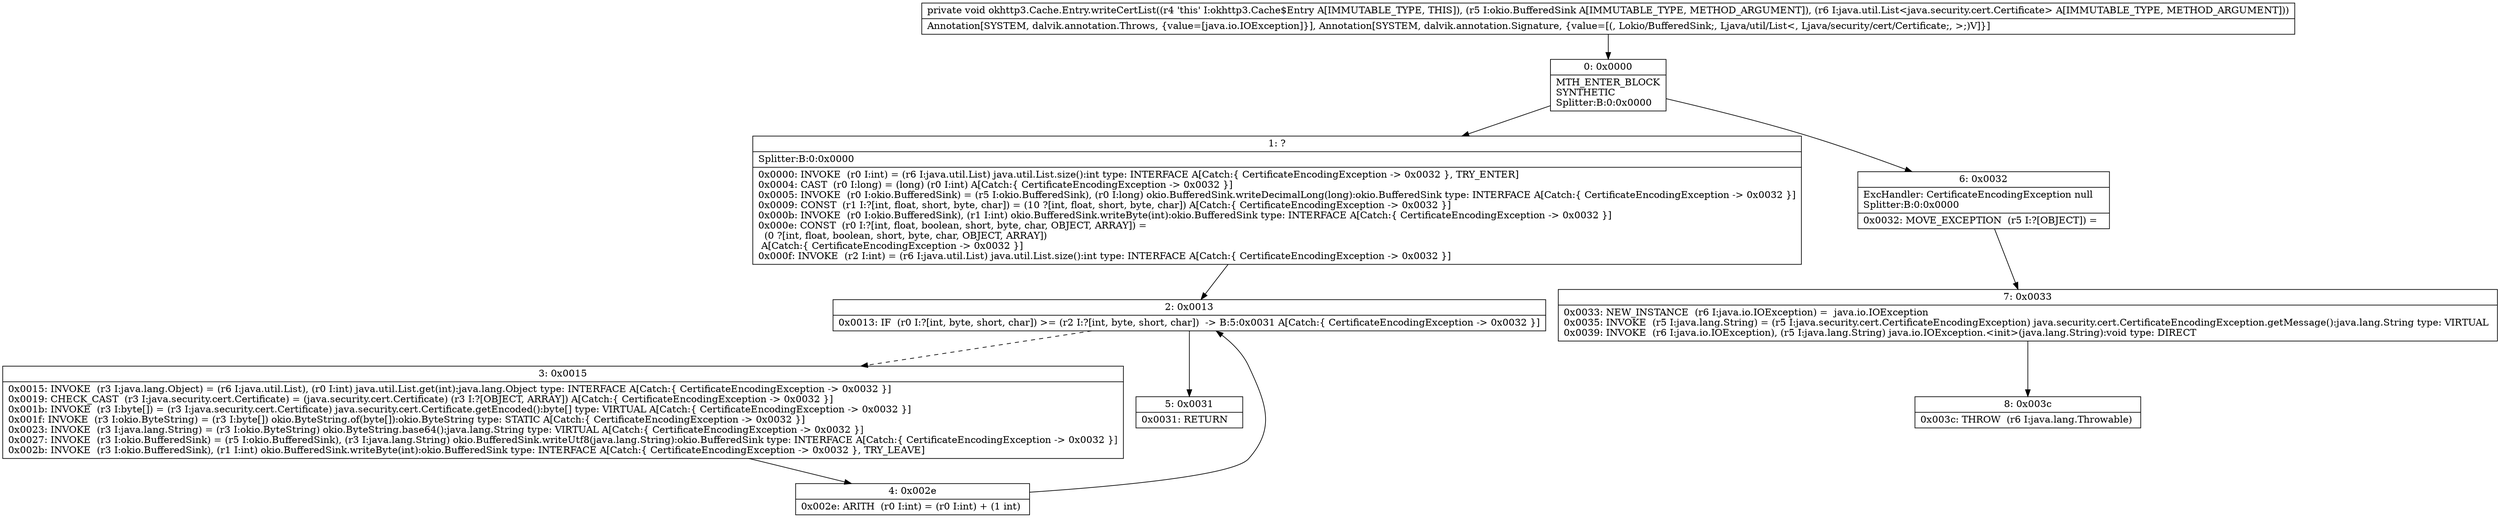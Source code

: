 digraph "CFG forokhttp3.Cache.Entry.writeCertList(Lokio\/BufferedSink;Ljava\/util\/List;)V" {
Node_0 [shape=record,label="{0\:\ 0x0000|MTH_ENTER_BLOCK\lSYNTHETIC\lSplitter:B:0:0x0000\l}"];
Node_1 [shape=record,label="{1\:\ ?|Splitter:B:0:0x0000\l|0x0000: INVOKE  (r0 I:int) = (r6 I:java.util.List) java.util.List.size():int type: INTERFACE A[Catch:\{ CertificateEncodingException \-\> 0x0032 \}, TRY_ENTER]\l0x0004: CAST  (r0 I:long) = (long) (r0 I:int) A[Catch:\{ CertificateEncodingException \-\> 0x0032 \}]\l0x0005: INVOKE  (r0 I:okio.BufferedSink) = (r5 I:okio.BufferedSink), (r0 I:long) okio.BufferedSink.writeDecimalLong(long):okio.BufferedSink type: INTERFACE A[Catch:\{ CertificateEncodingException \-\> 0x0032 \}]\l0x0009: CONST  (r1 I:?[int, float, short, byte, char]) = (10 ?[int, float, short, byte, char]) A[Catch:\{ CertificateEncodingException \-\> 0x0032 \}]\l0x000b: INVOKE  (r0 I:okio.BufferedSink), (r1 I:int) okio.BufferedSink.writeByte(int):okio.BufferedSink type: INTERFACE A[Catch:\{ CertificateEncodingException \-\> 0x0032 \}]\l0x000e: CONST  (r0 I:?[int, float, boolean, short, byte, char, OBJECT, ARRAY]) = \l  (0 ?[int, float, boolean, short, byte, char, OBJECT, ARRAY])\l A[Catch:\{ CertificateEncodingException \-\> 0x0032 \}]\l0x000f: INVOKE  (r2 I:int) = (r6 I:java.util.List) java.util.List.size():int type: INTERFACE A[Catch:\{ CertificateEncodingException \-\> 0x0032 \}]\l}"];
Node_2 [shape=record,label="{2\:\ 0x0013|0x0013: IF  (r0 I:?[int, byte, short, char]) \>= (r2 I:?[int, byte, short, char])  \-\> B:5:0x0031 A[Catch:\{ CertificateEncodingException \-\> 0x0032 \}]\l}"];
Node_3 [shape=record,label="{3\:\ 0x0015|0x0015: INVOKE  (r3 I:java.lang.Object) = (r6 I:java.util.List), (r0 I:int) java.util.List.get(int):java.lang.Object type: INTERFACE A[Catch:\{ CertificateEncodingException \-\> 0x0032 \}]\l0x0019: CHECK_CAST  (r3 I:java.security.cert.Certificate) = (java.security.cert.Certificate) (r3 I:?[OBJECT, ARRAY]) A[Catch:\{ CertificateEncodingException \-\> 0x0032 \}]\l0x001b: INVOKE  (r3 I:byte[]) = (r3 I:java.security.cert.Certificate) java.security.cert.Certificate.getEncoded():byte[] type: VIRTUAL A[Catch:\{ CertificateEncodingException \-\> 0x0032 \}]\l0x001f: INVOKE  (r3 I:okio.ByteString) = (r3 I:byte[]) okio.ByteString.of(byte[]):okio.ByteString type: STATIC A[Catch:\{ CertificateEncodingException \-\> 0x0032 \}]\l0x0023: INVOKE  (r3 I:java.lang.String) = (r3 I:okio.ByteString) okio.ByteString.base64():java.lang.String type: VIRTUAL A[Catch:\{ CertificateEncodingException \-\> 0x0032 \}]\l0x0027: INVOKE  (r3 I:okio.BufferedSink) = (r5 I:okio.BufferedSink), (r3 I:java.lang.String) okio.BufferedSink.writeUtf8(java.lang.String):okio.BufferedSink type: INTERFACE A[Catch:\{ CertificateEncodingException \-\> 0x0032 \}]\l0x002b: INVOKE  (r3 I:okio.BufferedSink), (r1 I:int) okio.BufferedSink.writeByte(int):okio.BufferedSink type: INTERFACE A[Catch:\{ CertificateEncodingException \-\> 0x0032 \}, TRY_LEAVE]\l}"];
Node_4 [shape=record,label="{4\:\ 0x002e|0x002e: ARITH  (r0 I:int) = (r0 I:int) + (1 int) \l}"];
Node_5 [shape=record,label="{5\:\ 0x0031|0x0031: RETURN   \l}"];
Node_6 [shape=record,label="{6\:\ 0x0032|ExcHandler: CertificateEncodingException null\lSplitter:B:0:0x0000\l|0x0032: MOVE_EXCEPTION  (r5 I:?[OBJECT]) =  \l}"];
Node_7 [shape=record,label="{7\:\ 0x0033|0x0033: NEW_INSTANCE  (r6 I:java.io.IOException) =  java.io.IOException \l0x0035: INVOKE  (r5 I:java.lang.String) = (r5 I:java.security.cert.CertificateEncodingException) java.security.cert.CertificateEncodingException.getMessage():java.lang.String type: VIRTUAL \l0x0039: INVOKE  (r6 I:java.io.IOException), (r5 I:java.lang.String) java.io.IOException.\<init\>(java.lang.String):void type: DIRECT \l}"];
Node_8 [shape=record,label="{8\:\ 0x003c|0x003c: THROW  (r6 I:java.lang.Throwable) \l}"];
MethodNode[shape=record,label="{private void okhttp3.Cache.Entry.writeCertList((r4 'this' I:okhttp3.Cache$Entry A[IMMUTABLE_TYPE, THIS]), (r5 I:okio.BufferedSink A[IMMUTABLE_TYPE, METHOD_ARGUMENT]), (r6 I:java.util.List\<java.security.cert.Certificate\> A[IMMUTABLE_TYPE, METHOD_ARGUMENT]))  | Annotation[SYSTEM, dalvik.annotation.Throws, \{value=[java.io.IOException]\}], Annotation[SYSTEM, dalvik.annotation.Signature, \{value=[(, Lokio\/BufferedSink;, Ljava\/util\/List\<, Ljava\/security\/cert\/Certificate;, \>;)V]\}]\l}"];
MethodNode -> Node_0;
Node_0 -> Node_1;
Node_0 -> Node_6;
Node_1 -> Node_2;
Node_2 -> Node_3[style=dashed];
Node_2 -> Node_5;
Node_3 -> Node_4;
Node_4 -> Node_2;
Node_6 -> Node_7;
Node_7 -> Node_8;
}

